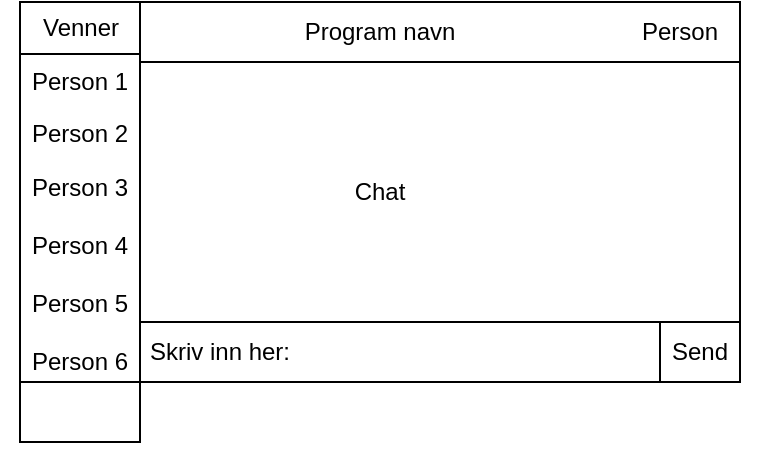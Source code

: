 <mxfile>
    <diagram id="X5XGMJg2DFpIb-FC872g" name="Page-1">
        <mxGraphModel dx="666" dy="454" grid="1" gridSize="10" guides="1" tooltips="1" connect="1" arrows="1" fold="1" page="1" pageScale="1" pageWidth="850" pageHeight="1100" math="0" shadow="0">
            <root>
                <mxCell id="0"/>
                <mxCell id="1" parent="0"/>
                <mxCell id="2" value="Chat" style="whiteSpace=wrap;html=1;" parent="1" vertex="1">
                    <mxGeometry x="240" y="160" width="360" height="190" as="geometry"/>
                </mxCell>
                <mxCell id="3" value="Venner" style="swimlane;fontStyle=0;childLayout=stackLayout;horizontal=1;startSize=26;fillColor=none;horizontalStack=0;resizeParent=1;resizeParentMax=0;resizeLast=0;collapsible=1;marginBottom=0;html=1;" vertex="1" parent="1">
                    <mxGeometry x="240" y="160" width="60" height="220" as="geometry"/>
                </mxCell>
                <mxCell id="4" value="Person 1" style="text;strokeColor=none;fillColor=none;align=left;verticalAlign=top;spacingLeft=4;spacingRight=4;overflow=hidden;rotatable=0;points=[[0,0.5],[1,0.5]];portConstraint=eastwest;whiteSpace=wrap;html=1;" vertex="1" parent="3">
                    <mxGeometry y="26" width="60" height="26" as="geometry"/>
                </mxCell>
                <mxCell id="5" value="Person 2" style="text;strokeColor=none;fillColor=none;align=left;verticalAlign=top;spacingLeft=4;spacingRight=4;overflow=hidden;rotatable=0;points=[[0,0.5],[1,0.5]];portConstraint=eastwest;whiteSpace=wrap;html=1;" vertex="1" parent="3">
                    <mxGeometry y="52" width="60" height="26" as="geometry"/>
                </mxCell>
                <mxCell id="14" value="Person 3" style="text;html=1;strokeColor=none;fillColor=none;align=center;verticalAlign=middle;whiteSpace=wrap;rounded=0;" vertex="1" parent="3">
                    <mxGeometry y="78" width="60" height="30" as="geometry"/>
                </mxCell>
                <mxCell id="6" value="Person 4&lt;br&gt;&lt;br&gt;Person 5&lt;br&gt;&lt;br&gt;Person 6" style="text;strokeColor=none;fillColor=none;align=left;verticalAlign=top;spacingLeft=4;spacingRight=4;overflow=hidden;rotatable=0;points=[[0,0.5],[1,0.5]];portConstraint=eastwest;whiteSpace=wrap;html=1;" vertex="1" parent="3">
                    <mxGeometry y="108" width="60" height="112" as="geometry"/>
                </mxCell>
                <mxCell id="15" value="" style="swimlane;startSize=0;" vertex="1" parent="1">
                    <mxGeometry x="300" y="160" width="300" height="30" as="geometry"/>
                </mxCell>
                <mxCell id="17" value="Person" style="text;html=1;strokeColor=none;fillColor=none;align=center;verticalAlign=middle;whiteSpace=wrap;rounded=0;" vertex="1" parent="1">
                    <mxGeometry x="540" y="160" width="60" height="30" as="geometry"/>
                </mxCell>
                <mxCell id="18" value="Program navn" style="text;html=1;strokeColor=none;fillColor=none;align=center;verticalAlign=middle;whiteSpace=wrap;rounded=0;" vertex="1" parent="1">
                    <mxGeometry x="330" y="160" width="180" height="30" as="geometry"/>
                </mxCell>
                <mxCell id="20" value="" style="rounded=0;whiteSpace=wrap;html=1;" vertex="1" parent="1">
                    <mxGeometry x="300" y="320" width="300" height="30" as="geometry"/>
                </mxCell>
                <mxCell id="22" value="" style="rounded=0;whiteSpace=wrap;html=1;" vertex="1" parent="1">
                    <mxGeometry x="300" y="320" width="260" height="30" as="geometry"/>
                </mxCell>
                <mxCell id="23" value="Skriv inn her:" style="text;html=1;strokeColor=none;fillColor=none;align=center;verticalAlign=middle;whiteSpace=wrap;rounded=0;" vertex="1" parent="1">
                    <mxGeometry x="230" y="320" width="220" height="30" as="geometry"/>
                </mxCell>
                <mxCell id="24" value="Send" style="text;html=1;strokeColor=none;fillColor=none;align=center;verticalAlign=middle;whiteSpace=wrap;rounded=0;" vertex="1" parent="1">
                    <mxGeometry x="550" y="320" width="60" height="30" as="geometry"/>
                </mxCell>
            </root>
        </mxGraphModel>
    </diagram>
</mxfile>